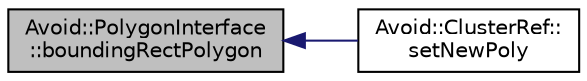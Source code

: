 digraph "Avoid::PolygonInterface::boundingRectPolygon"
{
  edge [fontname="Helvetica",fontsize="10",labelfontname="Helvetica",labelfontsize="10"];
  node [fontname="Helvetica",fontsize="10",shape=record];
  rankdir="LR";
  Node1 [label="Avoid::PolygonInterface\l::boundingRectPolygon",height=0.2,width=0.4,color="black", fillcolor="grey75", style="filled", fontcolor="black"];
  Node1 -> Node2 [dir="back",color="midnightblue",fontsize="10",style="solid",fontname="Helvetica"];
  Node2 [label="Avoid::ClusterRef::\lsetNewPoly",height=0.2,width=0.4,color="black", fillcolor="white", style="filled",URL="$classAvoid_1_1ClusterRef.html#a8bdf3a48e06ae25ae25121e781522f5f",tooltip="Update the polygon boundary for this cluster. "];
}
